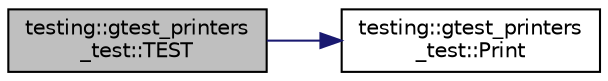 digraph "testing::gtest_printers_test::TEST"
{
  edge [fontname="Helvetica",fontsize="10",labelfontname="Helvetica",labelfontsize="10"];
  node [fontname="Helvetica",fontsize="10",shape=record];
  rankdir="LR";
  Node302 [label="testing::gtest_printers\l_test::TEST",height=0.2,width=0.4,color="black", fillcolor="grey75", style="filled", fontcolor="black"];
  Node302 -> Node303 [color="midnightblue",fontsize="10",style="solid",fontname="Helvetica"];
  Node303 [label="testing::gtest_printers\l_test::Print",height=0.2,width=0.4,color="black", fillcolor="white", style="filled",URL="$dd/d01/namespacetesting_1_1gtest__printers__test.html#ab1fefdb330a473343afa3cc6d46a65f6"];
}
